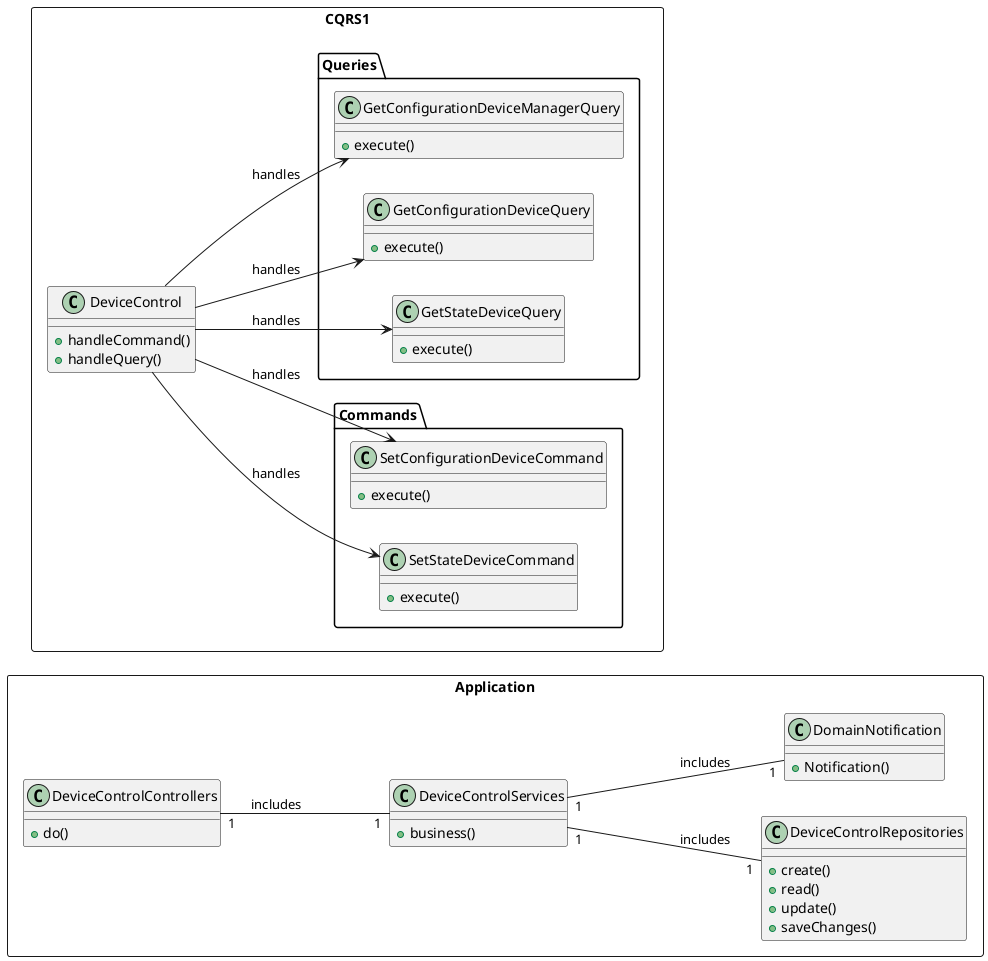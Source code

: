 @startuml

left to right direction

rectangle Application{
  class DeviceControlControllers {
    +do()
  }
  class DeviceControlServices {
    +business()
  }
  class DeviceControlRepositories {
    +create()
    +read()
    +update()
    +saveChanges()
  }
  class DomainNotification {
    +Notification()
  }

  DeviceControlControllers "1" -- "1" DeviceControlServices : includes
  DeviceControlServices "1" -- "1" DomainNotification : includes
  DeviceControlServices "1" -- "1" DeviceControlRepositories : includes

}

rectangle CQRS1 {
  package "Commands" {
    class SetStateDeviceCommand {
      +execute()
    }
    class SetConfigurationDeviceCommand {
      +execute()
    }
  }

  package "Queries" {
    class GetStateDeviceQuery {
      +execute()
    }
    class GetConfigurationDeviceQuery {
      +execute()
    }
    class GetConfigurationDeviceManagerQuery {
      +execute()
    }
  }

  class DeviceControl {
    +handleCommand()
    +handleQuery()
  }

  DeviceControl --> SetStateDeviceCommand : handles
  DeviceControl --> SetConfigurationDeviceCommand : handles
  DeviceControl --> GetStateDeviceQuery : handles
  DeviceControl --> GetConfigurationDeviceQuery : handles
  DeviceControl --> GetConfigurationDeviceManagerQuery : handles
}


@enduml